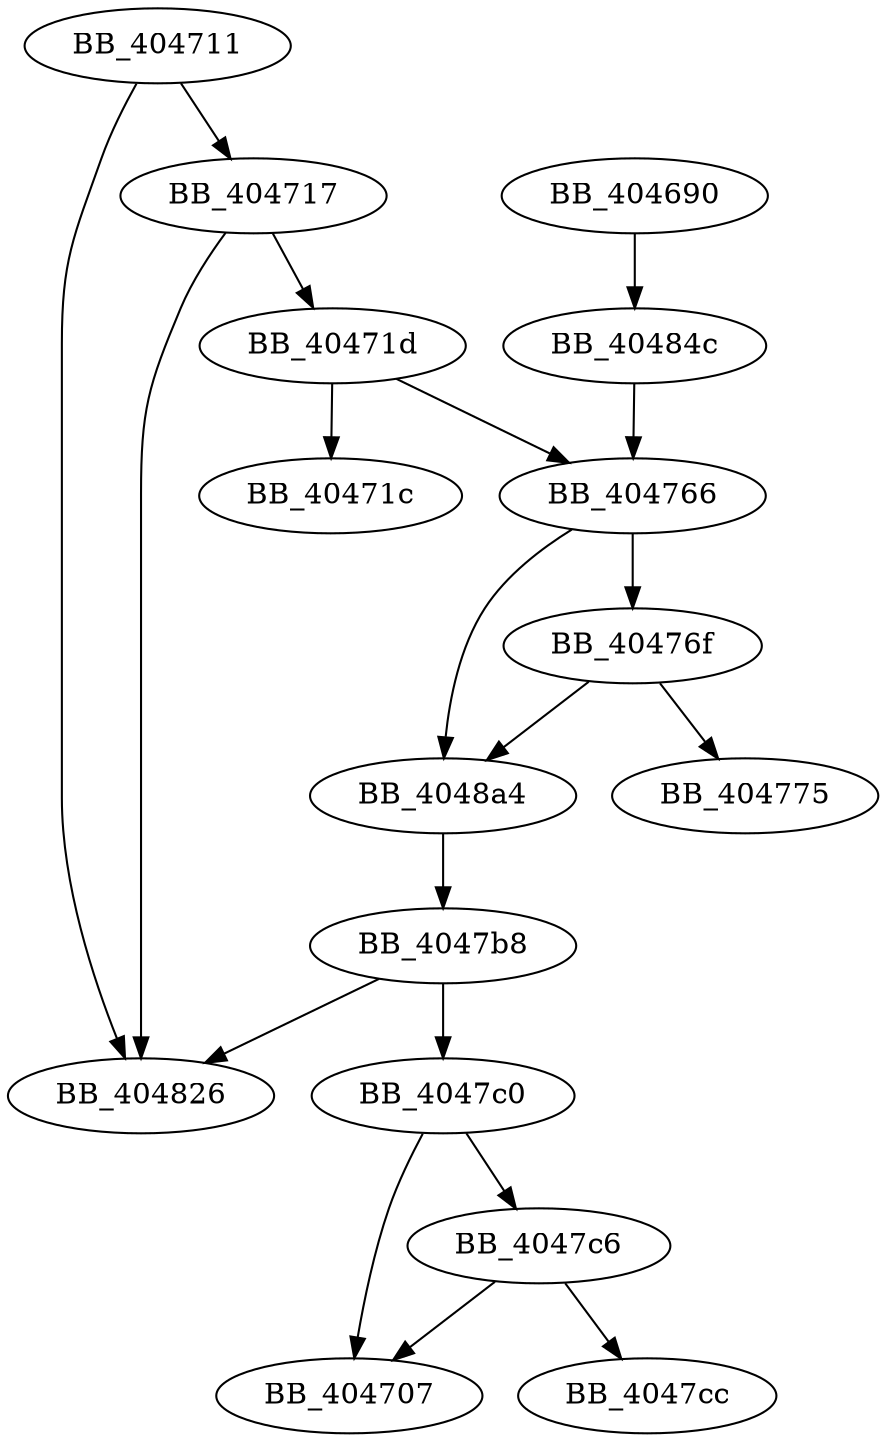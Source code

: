 DiGraph sub_404690{
BB_404690->BB_40484c
BB_404711->BB_404717
BB_404711->BB_404826
BB_404717->BB_40471d
BB_404717->BB_404826
BB_40471d->BB_40471c
BB_40471d->BB_404766
BB_404766->BB_40476f
BB_404766->BB_4048a4
BB_40476f->BB_404775
BB_40476f->BB_4048a4
BB_4047b8->BB_4047c0
BB_4047b8->BB_404826
BB_4047c0->BB_404707
BB_4047c0->BB_4047c6
BB_4047c6->BB_404707
BB_4047c6->BB_4047cc
BB_40484c->BB_404766
BB_4048a4->BB_4047b8
}
